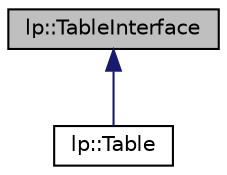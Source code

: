 digraph "lp::TableInterface"
{
  edge [fontname="Helvetica",fontsize="10",labelfontname="Helvetica",labelfontsize="10"];
  node [fontname="Helvetica",fontsize="10",shape=record];
  Node0 [label="lp::TableInterface",height=0.2,width=0.4,color="black", fillcolor="grey75", style="filled", fontcolor="black"];
  Node0 -> Node1 [dir="back",color="midnightblue",fontsize="10",style="solid",fontname="Helvetica"];
  Node1 [label="lp::Table",height=0.2,width=0.4,color="black", fillcolor="white", style="filled",URL="$classlp_1_1Table.html",tooltip="Definition of atributes and methods of Table class. "];
}
